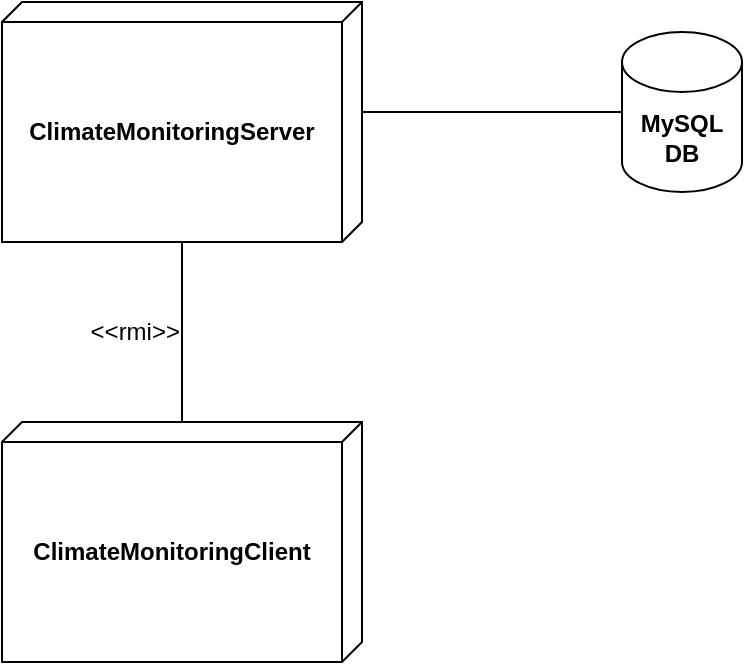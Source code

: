 <mxfile version="24.7.5">
  <diagram name="Pagina-1" id="iudTJHdZUR0WALGNm4tG">
    <mxGraphModel dx="1376" dy="878" grid="1" gridSize="10" guides="1" tooltips="1" connect="1" arrows="1" fold="1" page="1" pageScale="1" pageWidth="850" pageHeight="1100" math="0" shadow="0">
      <root>
        <mxCell id="0" />
        <mxCell id="1" parent="0" />
        <mxCell id="24rtrC5T7VIcpPfLtJvz-14" value="&lt;font style=&quot;font-size: 12px;&quot; face=&quot;Helvetica&quot;&gt;&amp;lt;&amp;lt;rmi&amp;gt;&amp;gt;&lt;/font&gt;" style="edgeStyle=orthogonalEdgeStyle;rounded=0;orthogonalLoop=1;jettySize=auto;html=1;endArrow=none;endFill=0;align=right;labelPosition=left;verticalLabelPosition=middle;verticalAlign=middle;" edge="1" parent="1" source="24rtrC5T7VIcpPfLtJvz-7" target="24rtrC5T7VIcpPfLtJvz-8">
          <mxGeometry relative="1" as="geometry" />
        </mxCell>
        <mxCell id="24rtrC5T7VIcpPfLtJvz-7" value="&lt;b&gt;&lt;br&gt;&lt;br&gt;&lt;br&gt;ClimateMonitoringClient&lt;/b&gt;" style="verticalAlign=top;align=center;spacingTop=8;spacingLeft=2;spacingRight=12;shape=cube;size=10;direction=south;html=1;whiteSpace=wrap;" vertex="1" parent="1">
          <mxGeometry x="330" y="430" width="180" height="120" as="geometry" />
        </mxCell>
        <mxCell id="24rtrC5T7VIcpPfLtJvz-8" value="&lt;b&gt;&lt;br&gt;&lt;br&gt;&lt;br&gt;ClimateMonitoringServer&lt;/b&gt;" style="verticalAlign=top;align=center;spacingTop=8;spacingLeft=2;spacingRight=12;shape=cube;size=10;direction=south;html=1;whiteSpace=wrap;" vertex="1" parent="1">
          <mxGeometry x="330" y="220" width="180" height="120" as="geometry" />
        </mxCell>
        <mxCell id="24rtrC5T7VIcpPfLtJvz-10" value="&lt;b&gt;MySQL&lt;/b&gt;&lt;div&gt;&lt;b&gt;DB&lt;/b&gt;&lt;/div&gt;" style="shape=cylinder3;whiteSpace=wrap;html=1;boundedLbl=1;backgroundOutline=1;size=15;" vertex="1" parent="1">
          <mxGeometry x="640" y="235" width="60" height="80" as="geometry" />
        </mxCell>
        <mxCell id="24rtrC5T7VIcpPfLtJvz-15" style="edgeStyle=orthogonalEdgeStyle;rounded=0;orthogonalLoop=1;jettySize=auto;html=1;exitX=0;exitY=0;exitDx=55;exitDy=0;exitPerimeter=0;entryX=0;entryY=0.5;entryDx=0;entryDy=0;entryPerimeter=0;endArrow=none;endFill=0;" edge="1" parent="1" source="24rtrC5T7VIcpPfLtJvz-8" target="24rtrC5T7VIcpPfLtJvz-10">
          <mxGeometry relative="1" as="geometry" />
        </mxCell>
      </root>
    </mxGraphModel>
  </diagram>
</mxfile>
